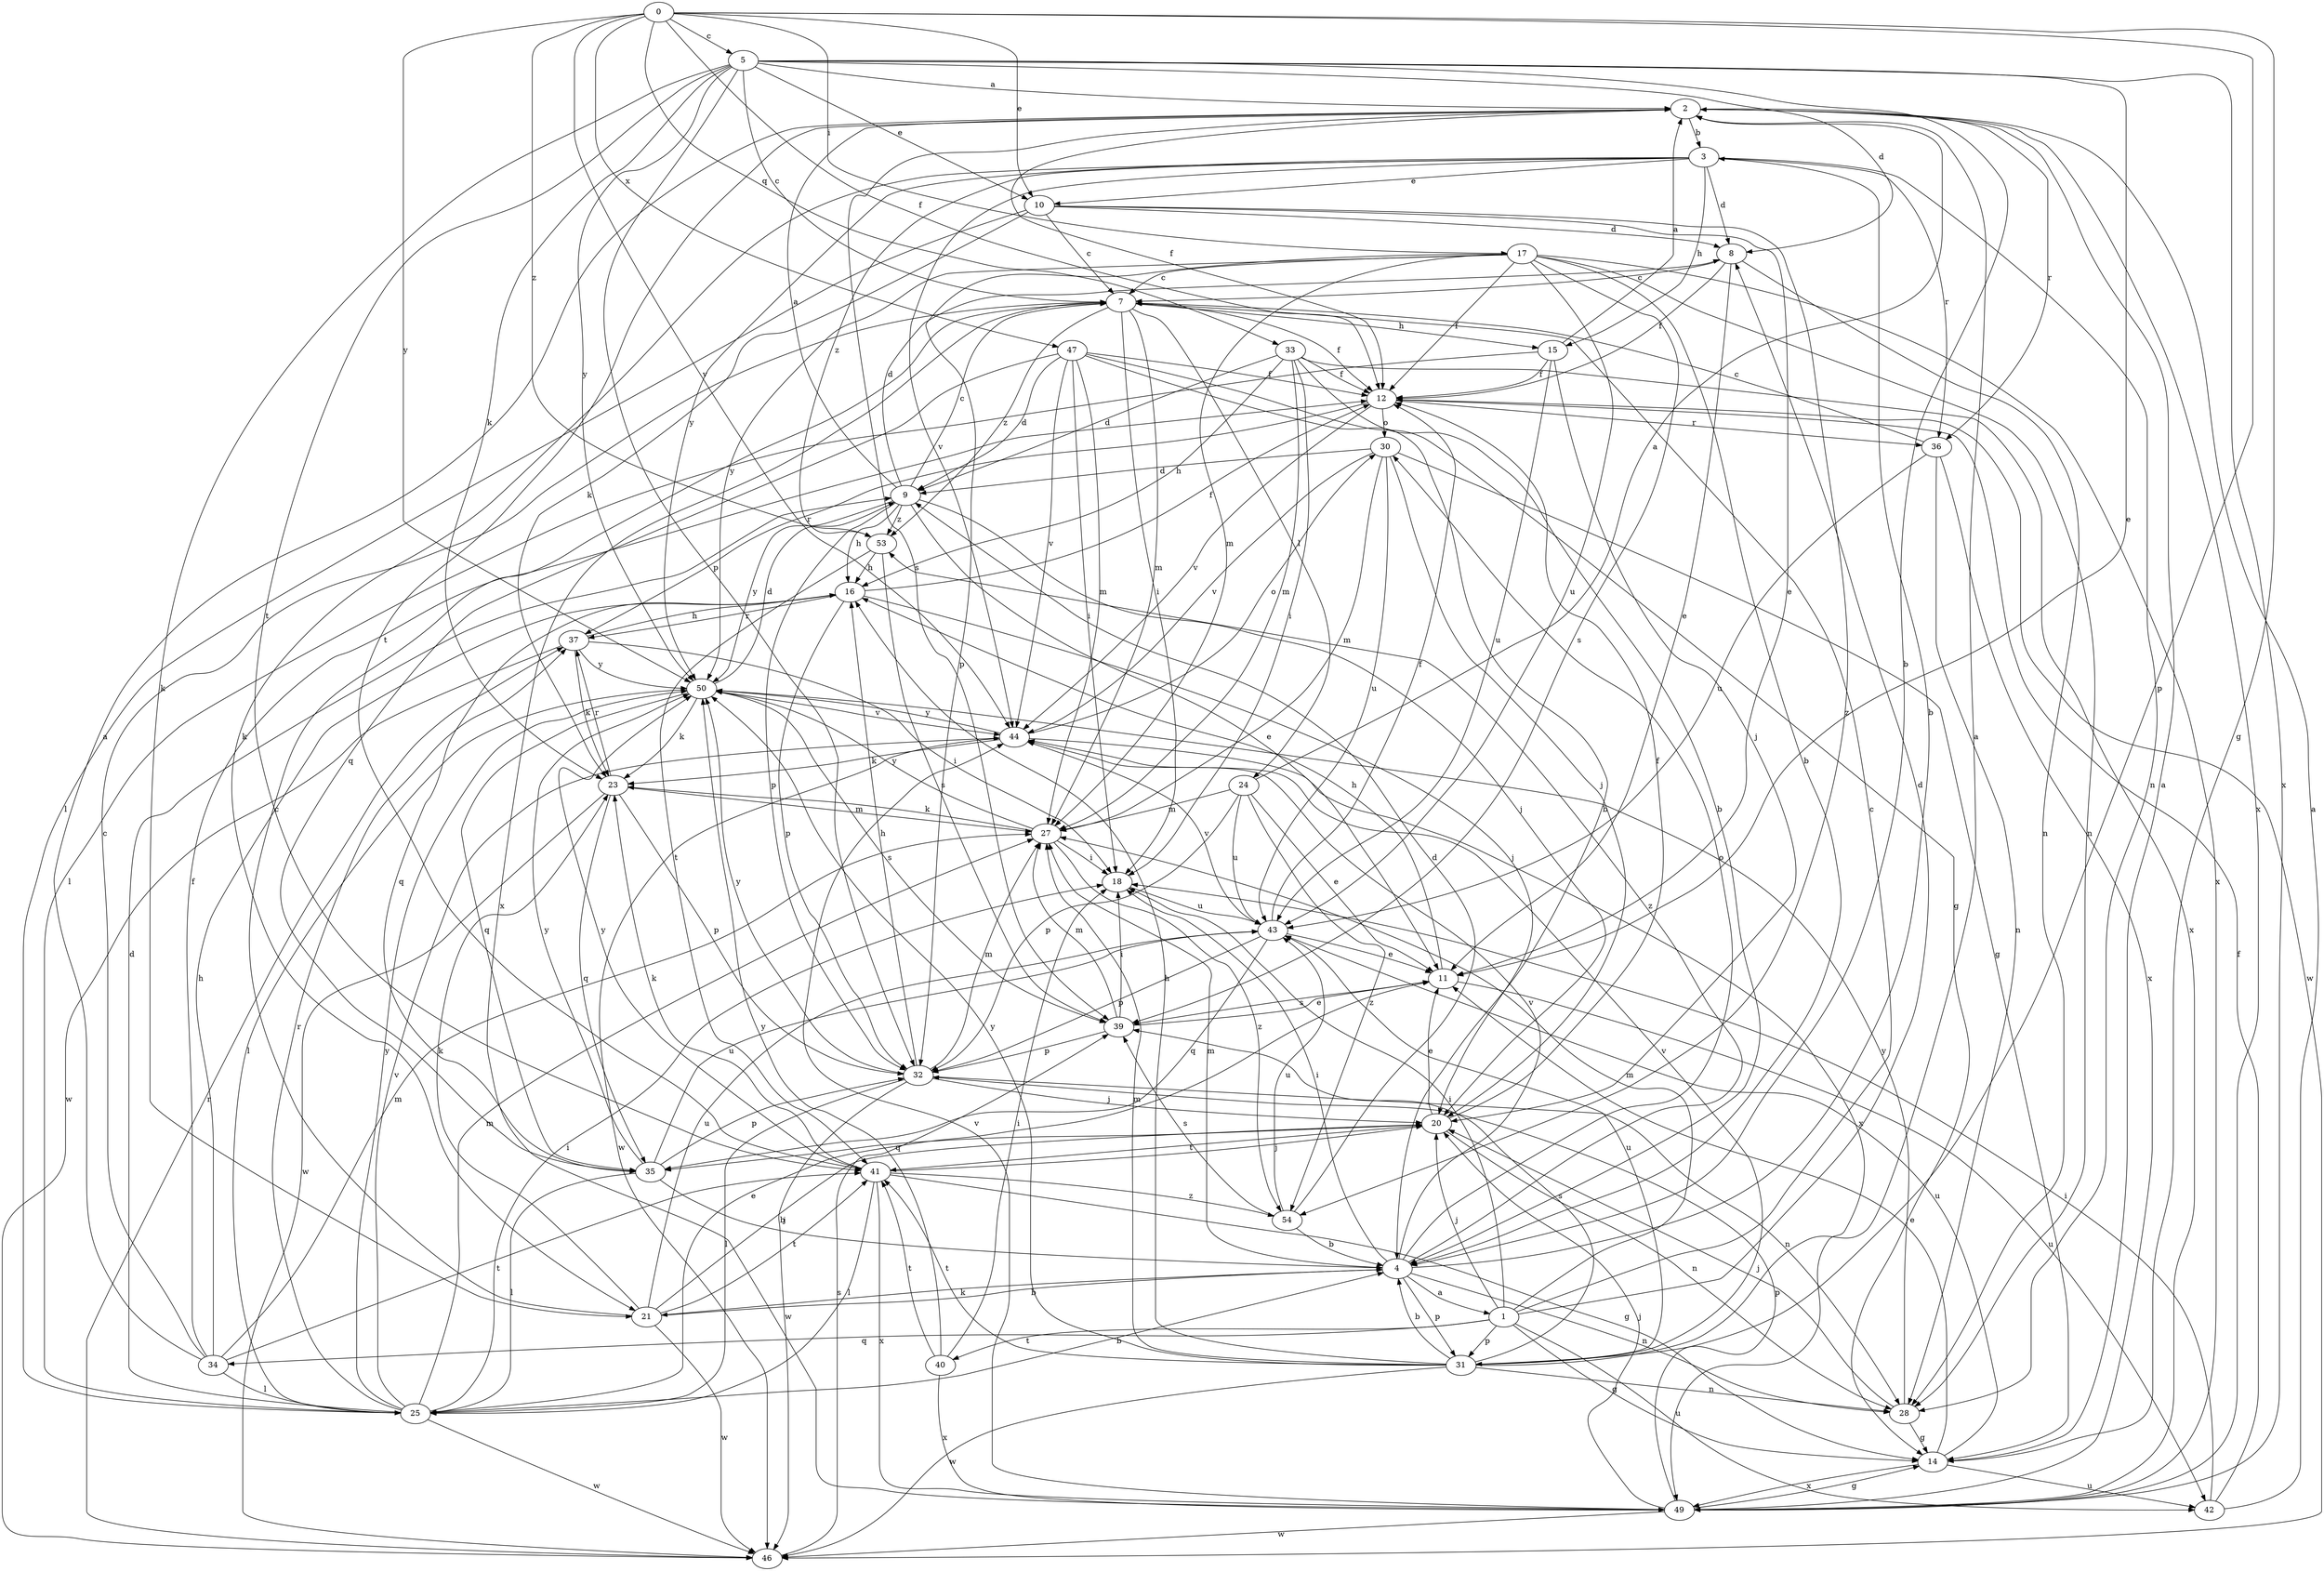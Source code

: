 strict digraph  {
0;
1;
2;
3;
4;
5;
7;
8;
9;
10;
11;
12;
14;
15;
16;
17;
18;
20;
21;
23;
24;
25;
27;
28;
30;
31;
32;
33;
34;
35;
36;
37;
39;
40;
41;
42;
43;
44;
46;
47;
49;
50;
53;
54;
0 -> 5  [label=c];
0 -> 10  [label=e];
0 -> 12  [label=f];
0 -> 14  [label=g];
0 -> 17  [label=i];
0 -> 31  [label=p];
0 -> 33  [label=q];
0 -> 44  [label=v];
0 -> 47  [label=x];
0 -> 50  [label=y];
0 -> 53  [label=z];
1 -> 7  [label=c];
1 -> 8  [label=d];
1 -> 14  [label=g];
1 -> 18  [label=i];
1 -> 20  [label=j];
1 -> 27  [label=m];
1 -> 31  [label=p];
1 -> 34  [label=q];
1 -> 40  [label=t];
1 -> 42  [label=u];
2 -> 3  [label=b];
2 -> 12  [label=f];
2 -> 36  [label=r];
2 -> 39  [label=s];
2 -> 41  [label=t];
2 -> 49  [label=x];
3 -> 8  [label=d];
3 -> 10  [label=e];
3 -> 15  [label=h];
3 -> 21  [label=k];
3 -> 28  [label=n];
3 -> 36  [label=r];
3 -> 44  [label=v];
3 -> 50  [label=y];
3 -> 53  [label=z];
4 -> 1  [label=a];
4 -> 3  [label=b];
4 -> 18  [label=i];
4 -> 21  [label=k];
4 -> 27  [label=m];
4 -> 28  [label=n];
4 -> 30  [label=o];
4 -> 31  [label=p];
4 -> 44  [label=v];
4 -> 53  [label=z];
5 -> 2  [label=a];
5 -> 4  [label=b];
5 -> 7  [label=c];
5 -> 8  [label=d];
5 -> 10  [label=e];
5 -> 11  [label=e];
5 -> 21  [label=k];
5 -> 23  [label=k];
5 -> 32  [label=p];
5 -> 41  [label=t];
5 -> 49  [label=x];
5 -> 50  [label=y];
7 -> 12  [label=f];
7 -> 15  [label=h];
7 -> 18  [label=i];
7 -> 24  [label=l];
7 -> 27  [label=m];
7 -> 49  [label=x];
7 -> 53  [label=z];
8 -> 7  [label=c];
8 -> 11  [label=e];
8 -> 12  [label=f];
8 -> 28  [label=n];
9 -> 2  [label=a];
9 -> 7  [label=c];
9 -> 8  [label=d];
9 -> 11  [label=e];
9 -> 16  [label=h];
9 -> 20  [label=j];
9 -> 32  [label=p];
9 -> 50  [label=y];
9 -> 53  [label=z];
10 -> 7  [label=c];
10 -> 8  [label=d];
10 -> 11  [label=e];
10 -> 23  [label=k];
10 -> 25  [label=l];
10 -> 54  [label=z];
11 -> 16  [label=h];
11 -> 39  [label=s];
11 -> 42  [label=u];
12 -> 30  [label=o];
12 -> 36  [label=r];
12 -> 37  [label=r];
12 -> 44  [label=v];
12 -> 46  [label=w];
14 -> 2  [label=a];
14 -> 11  [label=e];
14 -> 42  [label=u];
14 -> 43  [label=u];
14 -> 49  [label=x];
15 -> 2  [label=a];
15 -> 12  [label=f];
15 -> 20  [label=j];
15 -> 25  [label=l];
15 -> 43  [label=u];
16 -> 12  [label=f];
16 -> 20  [label=j];
16 -> 32  [label=p];
16 -> 35  [label=q];
16 -> 37  [label=r];
17 -> 4  [label=b];
17 -> 7  [label=c];
17 -> 12  [label=f];
17 -> 27  [label=m];
17 -> 28  [label=n];
17 -> 32  [label=p];
17 -> 39  [label=s];
17 -> 43  [label=u];
17 -> 49  [label=x];
17 -> 50  [label=y];
18 -> 43  [label=u];
20 -> 11  [label=e];
20 -> 12  [label=f];
20 -> 28  [label=n];
20 -> 35  [label=q];
20 -> 41  [label=t];
21 -> 4  [label=b];
21 -> 7  [label=c];
21 -> 20  [label=j];
21 -> 23  [label=k];
21 -> 41  [label=t];
21 -> 43  [label=u];
21 -> 46  [label=w];
23 -> 27  [label=m];
23 -> 32  [label=p];
23 -> 35  [label=q];
23 -> 37  [label=r];
23 -> 46  [label=w];
24 -> 2  [label=a];
24 -> 11  [label=e];
24 -> 27  [label=m];
24 -> 32  [label=p];
24 -> 43  [label=u];
24 -> 54  [label=z];
25 -> 4  [label=b];
25 -> 9  [label=d];
25 -> 11  [label=e];
25 -> 18  [label=i];
25 -> 27  [label=m];
25 -> 37  [label=r];
25 -> 44  [label=v];
25 -> 46  [label=w];
25 -> 50  [label=y];
27 -> 18  [label=i];
27 -> 23  [label=k];
27 -> 50  [label=y];
27 -> 54  [label=z];
28 -> 14  [label=g];
28 -> 20  [label=j];
28 -> 50  [label=y];
30 -> 9  [label=d];
30 -> 14  [label=g];
30 -> 20  [label=j];
30 -> 27  [label=m];
30 -> 43  [label=u];
30 -> 44  [label=v];
31 -> 2  [label=a];
31 -> 4  [label=b];
31 -> 16  [label=h];
31 -> 27  [label=m];
31 -> 28  [label=n];
31 -> 39  [label=s];
31 -> 41  [label=t];
31 -> 43  [label=u];
31 -> 44  [label=v];
31 -> 46  [label=w];
31 -> 50  [label=y];
32 -> 16  [label=h];
32 -> 20  [label=j];
32 -> 25  [label=l];
32 -> 27  [label=m];
32 -> 28  [label=n];
32 -> 46  [label=w];
32 -> 50  [label=y];
33 -> 4  [label=b];
33 -> 9  [label=d];
33 -> 12  [label=f];
33 -> 16  [label=h];
33 -> 18  [label=i];
33 -> 27  [label=m];
33 -> 49  [label=x];
34 -> 2  [label=a];
34 -> 7  [label=c];
34 -> 12  [label=f];
34 -> 16  [label=h];
34 -> 25  [label=l];
34 -> 27  [label=m];
34 -> 41  [label=t];
35 -> 4  [label=b];
35 -> 25  [label=l];
35 -> 32  [label=p];
35 -> 43  [label=u];
35 -> 50  [label=y];
36 -> 7  [label=c];
36 -> 28  [label=n];
36 -> 43  [label=u];
36 -> 49  [label=x];
37 -> 16  [label=h];
37 -> 18  [label=i];
37 -> 23  [label=k];
37 -> 46  [label=w];
37 -> 50  [label=y];
39 -> 11  [label=e];
39 -> 18  [label=i];
39 -> 27  [label=m];
39 -> 32  [label=p];
40 -> 18  [label=i];
40 -> 41  [label=t];
40 -> 49  [label=x];
40 -> 50  [label=y];
41 -> 14  [label=g];
41 -> 20  [label=j];
41 -> 23  [label=k];
41 -> 25  [label=l];
41 -> 49  [label=x];
41 -> 50  [label=y];
41 -> 54  [label=z];
42 -> 2  [label=a];
42 -> 12  [label=f];
42 -> 18  [label=i];
43 -> 11  [label=e];
43 -> 12  [label=f];
43 -> 32  [label=p];
43 -> 35  [label=q];
43 -> 44  [label=v];
44 -> 23  [label=k];
44 -> 30  [label=o];
44 -> 46  [label=w];
44 -> 49  [label=x];
44 -> 50  [label=y];
46 -> 37  [label=r];
46 -> 39  [label=s];
47 -> 4  [label=b];
47 -> 9  [label=d];
47 -> 12  [label=f];
47 -> 14  [label=g];
47 -> 18  [label=i];
47 -> 27  [label=m];
47 -> 35  [label=q];
47 -> 44  [label=v];
49 -> 14  [label=g];
49 -> 20  [label=j];
49 -> 32  [label=p];
49 -> 44  [label=v];
49 -> 46  [label=w];
50 -> 9  [label=d];
50 -> 23  [label=k];
50 -> 25  [label=l];
50 -> 35  [label=q];
50 -> 39  [label=s];
50 -> 44  [label=v];
53 -> 16  [label=h];
53 -> 39  [label=s];
53 -> 41  [label=t];
54 -> 4  [label=b];
54 -> 9  [label=d];
54 -> 39  [label=s];
54 -> 43  [label=u];
}
